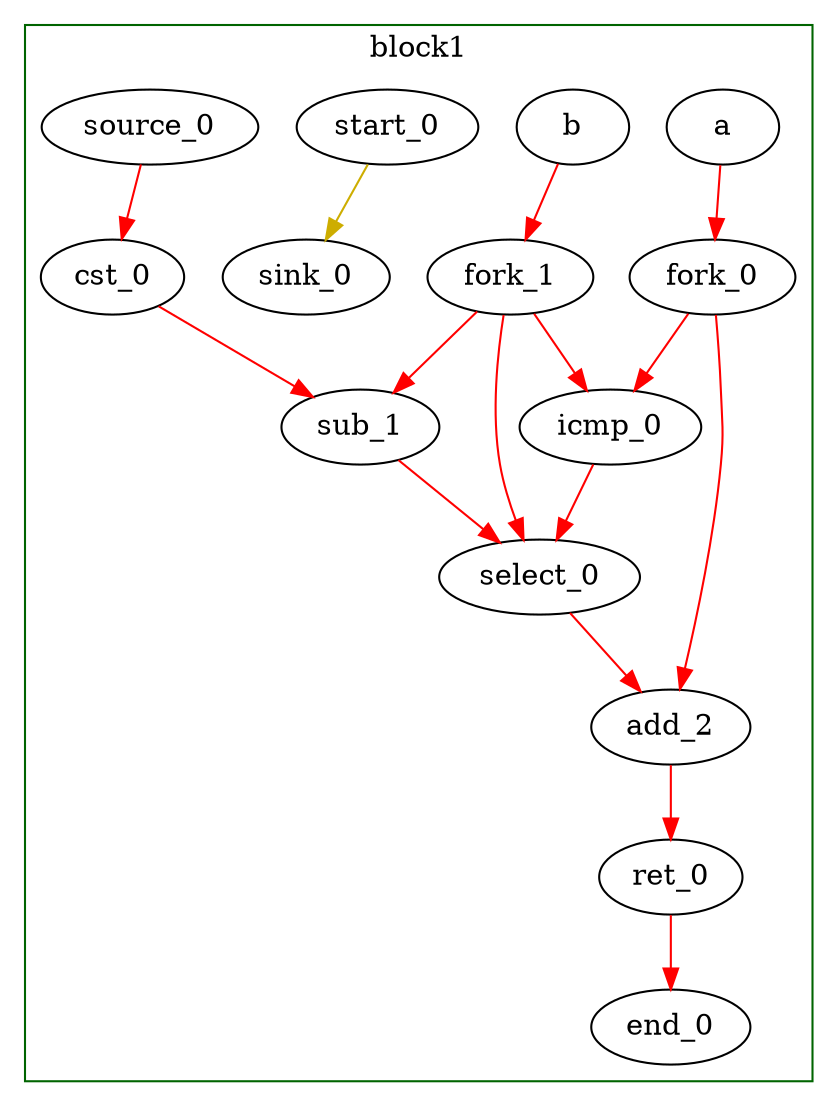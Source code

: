 Digraph G {
	splines=spline;
//DHLS version: 0.1.1" [shape = "none" pos = "20,20!"]
		"a" [type = "Entry", bbID= 1, in = "in1:32", out = "out1:32"];
		"b" [type = "Entry", bbID= 1, in = "in1:32", out = "out1:32"];
		"icmp_0" [type = "Operator", bbID= 1, op = "icmp_sgt_op", in = "in1:32 in2:32 ", out = "out1:1 ", delay=1.530, latency=0, II=1];
		"cst_0" [type = "Constant", bbID= 1, in = "in1:32", out = "out1:32", value = "0x00000000"];
		"sub_1" [type = "Operator", bbID= 1, op = "sub_op", in = "in1:32 in2:32 ", out = "out1:32 ", delay=1.693, latency=0, II=1];
		"select_0" [type = "Operator", bbID= 1, op = "select_op", in = "in1?:1 in2+:32 in3-:32 ", out = "out1:32 ", trueFrac=0.2, delay=0.000, latency=0, II=1];
		"add_2" [type = "Operator", bbID= 1, op = "add_op", in = "in1:32 in2:32 ", out = "out1:32 ", delay=1.693, latency=0, II=1];
		"ret_0" [type = "Operator", bbID= 1, op = "ret_op", in = "in1:32 ", out = "out1:32 ", delay=0.000, latency=0, II=1];
		"fork_0" [type = "Fork", bbID= 1, in = "in1:32", out = "out1:32 out2:32 "];
		"fork_1" [type = "Fork", bbID= 1, in = "in1:32", out = "out1:32 out2:32 out3:32 "];
		"end_0" [type = "Exit", bbID= 0, in = "in1:32 ", out = "out1:32"];
		"start_0" [type = "Entry", control= "true", bbID= 1, in = "in1:0", out = "out1:0"];
		"sink_0" [type = "Sink", bbID= 0, in = "in1:0"];
		"source_0" [type = "Source", bbID= 1, out = "out1:32"];
	subgraph cluster_0 {
	color = "darkgreen";
		label = "block1";
		"a" -> "fork_0" [color = "red", from = "out1", to = "in1"];
		"b" -> "fork_1" [color = "red", from = "out1", to = "in1"];
		"icmp_0" -> "select_0" [color = "red", from = "out1", to = "in1"];
		"cst_0" -> "sub_1" [color = "red", from = "out1", to = "in1"];
		"sub_1" -> "select_0" [color = "red", from = "out1", to = "in3"];
		"select_0" -> "add_2" [color = "red", from = "out1", to = "in1"];
		"add_2" -> "ret_0" [color = "red", from = "out1", to = "in1"];
		"ret_0" -> "end_0" [color = "red", from = "out1", to = "in1"];
		"fork_0" -> "icmp_0" [color = "red", from = "out1", to = "in1"];
		"fork_0" -> "add_2" [color = "red", from = "out2", to = "in2"];
		"fork_1" -> "icmp_0" [color = "red", from = "out1", to = "in2"];
		"fork_1" -> "sub_1" [color = "red", from = "out2", to = "in2"];
		"fork_1" -> "select_0" [color = "red", from = "out3", to = "in2"];
		"start_0" -> "sink_0" [color = "gold3", from = "out1", to = "in1"];
		"source_0" -> "cst_0" [color = "red", from = "out1", to = "in1"];
	}
}